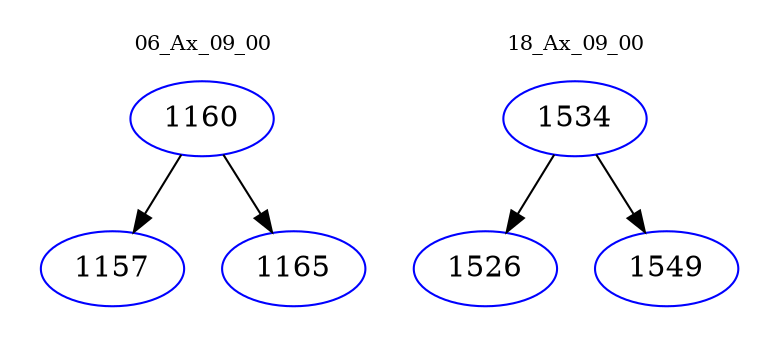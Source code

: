 digraph{
subgraph cluster_0 {
color = white
label = "06_Ax_09_00";
fontsize=10;
T0_1160 [label="1160", color="blue"]
T0_1160 -> T0_1157 [color="black"]
T0_1157 [label="1157", color="blue"]
T0_1160 -> T0_1165 [color="black"]
T0_1165 [label="1165", color="blue"]
}
subgraph cluster_1 {
color = white
label = "18_Ax_09_00";
fontsize=10;
T1_1534 [label="1534", color="blue"]
T1_1534 -> T1_1526 [color="black"]
T1_1526 [label="1526", color="blue"]
T1_1534 -> T1_1549 [color="black"]
T1_1549 [label="1549", color="blue"]
}
}
